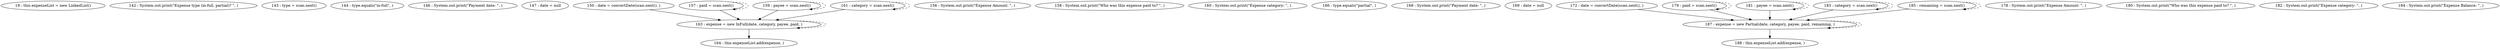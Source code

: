 digraph G {
"19 : this.expenseList = new LinkedList()"
"142 : System.out.print(\"Expense type (in-full, partial)? \", )"
"143 : type = scan.next()"
"144 : type.equals(\"in-full\", )"
"146 : System.out.print(\"Payment date: \", )"
"147 : date = null"
"150 : date = convertDate(scan.next(), )"
"150 : date = convertDate(scan.next(), )" -> "163 : expense = new InFull(date, category, payee, paid, )"
"156 : System.out.print(\"Expense Amount: \", )"
"157 : paid = scan.next()"
"157 : paid = scan.next()" -> "163 : expense = new InFull(date, category, payee, paid, )"
"157 : paid = scan.next()" -> "157 : paid = scan.next()" [style=dashed]
"158 : System.out.print(\"Who was this expense paid to? \", )"
"159 : payee = scan.next()"
"159 : payee = scan.next()" -> "163 : expense = new InFull(date, category, payee, paid, )"
"159 : payee = scan.next()" -> "159 : payee = scan.next()" [style=dashed]
"160 : System.out.print(\"Expense category: \", )"
"161 : category = scan.next()"
"161 : category = scan.next()" -> "163 : expense = new InFull(date, category, payee, paid, )"
"161 : category = scan.next()" -> "161 : category = scan.next()" [style=dashed]
"163 : expense = new InFull(date, category, payee, paid, )"
"163 : expense = new InFull(date, category, payee, paid, )" -> "164 : this.expenseList.add(expense, )"
"163 : expense = new InFull(date, category, payee, paid, )" -> "163 : expense = new InFull(date, category, payee, paid, )" [style=dashed]
"164 : this.expenseList.add(expense, )"
"166 : type.equals(\"partial\", )"
"168 : System.out.print(\"Payment date: \", )"
"169 : date = null"
"172 : date = convertDate(scan.next(), )"
"172 : date = convertDate(scan.next(), )" -> "187 : expense = new Partial(date, category, payee, paid, remaining, )"
"178 : System.out.print(\"Expense Amount: \", )"
"179 : paid = scan.next()"
"179 : paid = scan.next()" -> "187 : expense = new Partial(date, category, payee, paid, remaining, )"
"179 : paid = scan.next()" -> "179 : paid = scan.next()" [style=dashed]
"180 : System.out.print(\"Who was this expense paid to? \", )"
"181 : payee = scan.next()"
"181 : payee = scan.next()" -> "187 : expense = new Partial(date, category, payee, paid, remaining, )"
"181 : payee = scan.next()" -> "181 : payee = scan.next()" [style=dashed]
"182 : System.out.print(\"Expense category: \", )"
"183 : category = scan.next()"
"183 : category = scan.next()" -> "187 : expense = new Partial(date, category, payee, paid, remaining, )"
"183 : category = scan.next()" -> "183 : category = scan.next()" [style=dashed]
"184 : System.out.print(\"Expense Balance: \", )"
"185 : remaining = scan.next()"
"185 : remaining = scan.next()" -> "187 : expense = new Partial(date, category, payee, paid, remaining, )"
"185 : remaining = scan.next()" -> "185 : remaining = scan.next()" [style=dashed]
"187 : expense = new Partial(date, category, payee, paid, remaining, )"
"187 : expense = new Partial(date, category, payee, paid, remaining, )" -> "188 : this.expenseList.add(expense, )"
"187 : expense = new Partial(date, category, payee, paid, remaining, )" -> "187 : expense = new Partial(date, category, payee, paid, remaining, )" [style=dashed]
"188 : this.expenseList.add(expense, )"
}